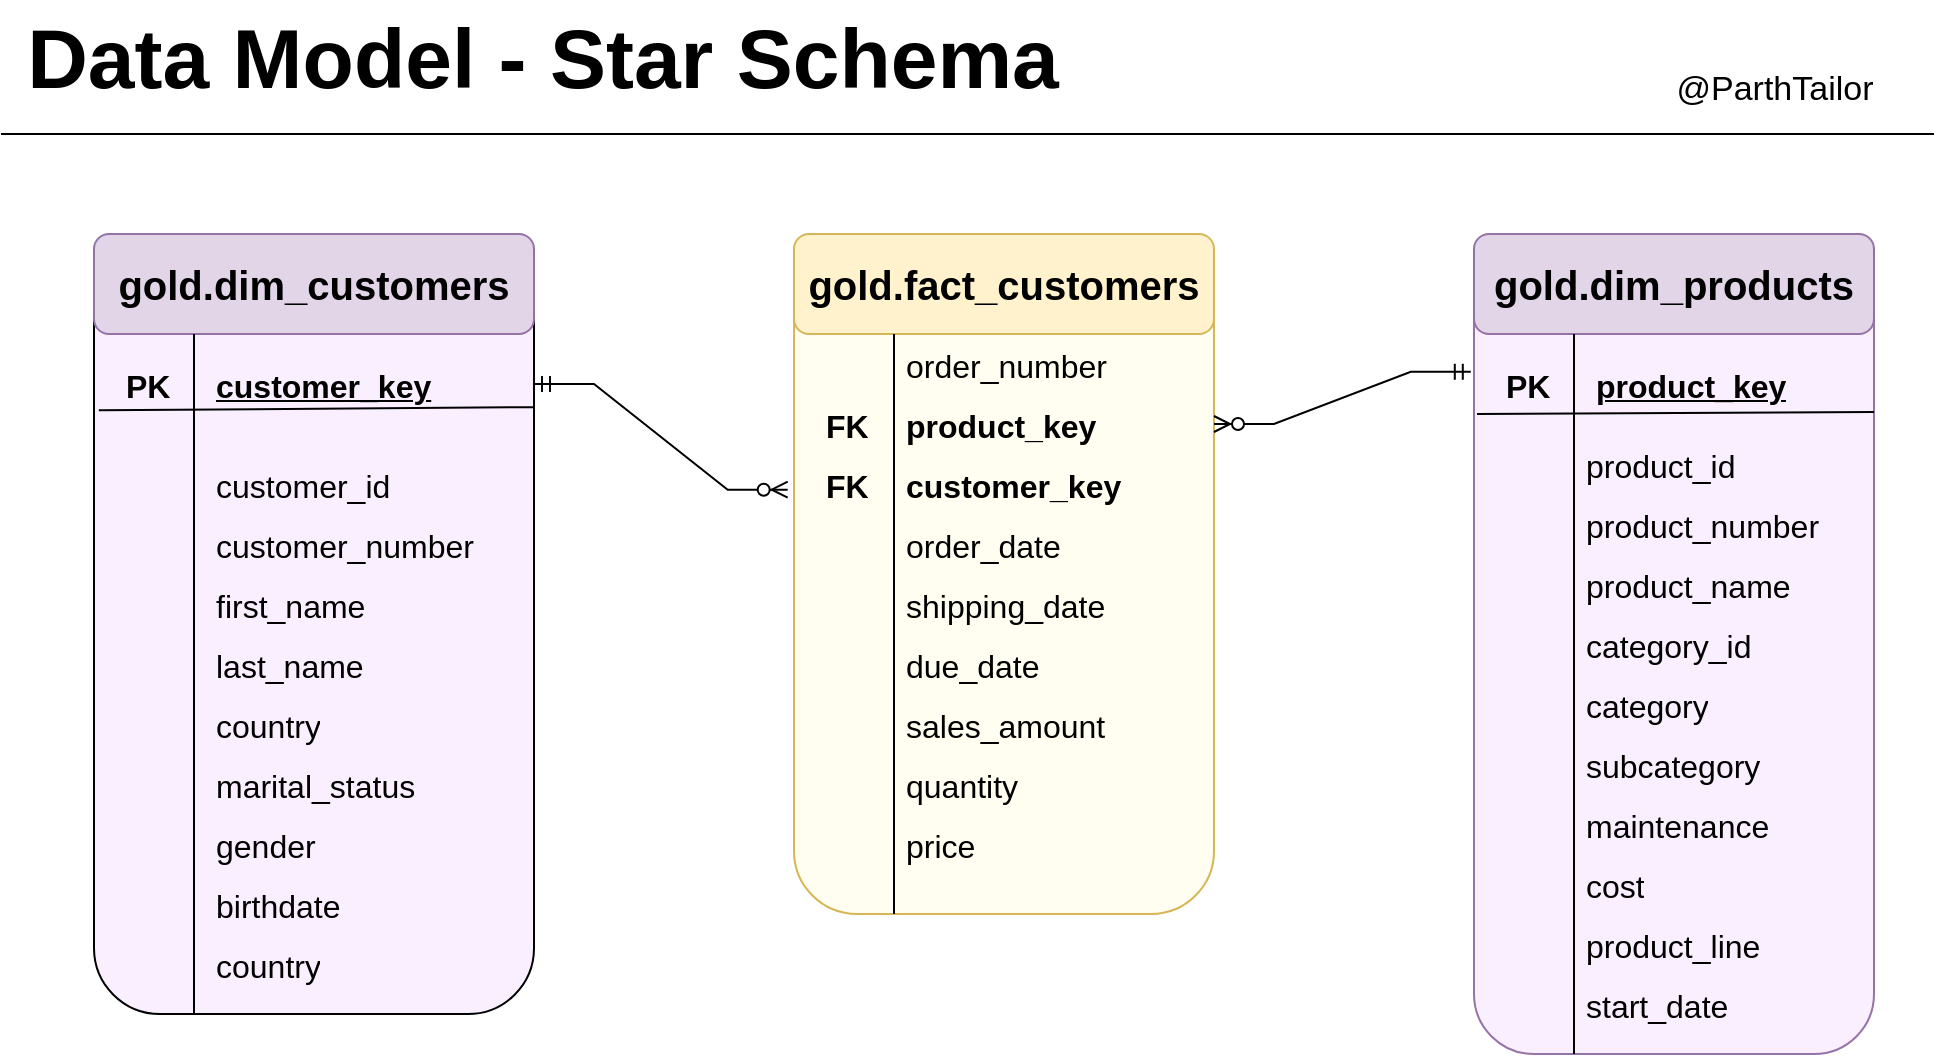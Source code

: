 <mxfile version="27.0.5">
  <diagram name="Page-1" id="qD4dpsAiRc_fLkRLtmph">
    <mxGraphModel dx="1042" dy="634" grid="1" gridSize="10" guides="1" tooltips="1" connect="1" arrows="1" fold="1" page="1" pageScale="1" pageWidth="1100" pageHeight="850" math="0" shadow="0">
      <root>
        <mxCell id="0" />
        <mxCell id="1" parent="0" />
        <mxCell id="merBDp5Z0AqTk0g_Nte9-50" value="" style="endArrow=none;html=1;rounded=0;" parent="1" edge="1">
          <mxGeometry width="50" height="50" relative="1" as="geometry">
            <mxPoint x="53.5" y="130" as="sourcePoint" />
            <mxPoint x="1020" y="130" as="targetPoint" />
          </mxGeometry>
        </mxCell>
        <mxCell id="merBDp5Z0AqTk0g_Nte9-57" value="&lt;b&gt;&lt;font style=&quot;font-size: 42px;&quot;&gt;Data Model - Star Schema&lt;/font&gt;&lt;/b&gt;" style="text;html=1;align=center;verticalAlign=middle;resizable=0;points=[];autosize=1;strokeColor=none;fillColor=none;" parent="1" vertex="1">
          <mxGeometry x="53.5" y="63" width="540" height="60" as="geometry" />
        </mxCell>
        <mxCell id="merBDp5Z0AqTk0g_Nte9-58" value="&lt;font style=&quot;font-size: 17px;&quot;&gt;@ParthTailor&lt;/font&gt;" style="text;html=1;align=center;verticalAlign=middle;resizable=0;points=[];autosize=1;strokeColor=none;fillColor=none;" parent="1" vertex="1">
          <mxGeometry x="880" y="93" width="120" height="30" as="geometry" />
        </mxCell>
        <mxCell id="-Ro3d89DTqJSnpWTTzYj-32" value="" style="rounded=1;whiteSpace=wrap;html=1;fillColor=#FAEFFF;" vertex="1" parent="1">
          <mxGeometry x="100" y="180" width="220" height="390" as="geometry" />
        </mxCell>
        <mxCell id="-Ro3d89DTqJSnpWTTzYj-33" value="&lt;font style=&quot;font-size: 20px;&quot;&gt;&lt;b style=&quot;&quot;&gt;gold.dim_customers&lt;/b&gt;&lt;/font&gt;" style="rounded=1;whiteSpace=wrap;html=1;fillColor=#e1d5e7;strokeColor=#9673a6;" vertex="1" parent="1">
          <mxGeometry x="100" y="180" width="220" height="50" as="geometry" />
        </mxCell>
        <mxCell id="-Ro3d89DTqJSnpWTTzYj-34" value="" style="endArrow=none;html=1;rounded=0;" edge="1" parent="1">
          <mxGeometry width="50" height="50" relative="1" as="geometry">
            <mxPoint x="150" y="230.003" as="sourcePoint" />
            <mxPoint x="150" y="570" as="targetPoint" />
          </mxGeometry>
        </mxCell>
        <mxCell id="-Ro3d89DTqJSnpWTTzYj-38" value="" style="endArrow=none;html=1;rounded=0;entryX=1;entryY=0.222;entryDx=0;entryDy=0;entryPerimeter=0;exitX=0.011;exitY=0.226;exitDx=0;exitDy=0;exitPerimeter=0;" edge="1" parent="1" source="-Ro3d89DTqJSnpWTTzYj-32" target="-Ro3d89DTqJSnpWTTzYj-32">
          <mxGeometry width="50" height="50" relative="1" as="geometry">
            <mxPoint x="110" y="280" as="sourcePoint" />
            <mxPoint x="330" y="280" as="targetPoint" />
          </mxGeometry>
        </mxCell>
        <mxCell id="-Ro3d89DTqJSnpWTTzYj-39" value="&lt;font style=&quot;font-size: 16px;&quot;&gt;&lt;b&gt;PK&lt;/b&gt;&lt;/font&gt;" style="text;strokeColor=none;fillColor=none;spacingLeft=4;spacingRight=4;overflow=hidden;rotatable=0;points=[[0,0.5],[1,0.5]];portConstraint=eastwest;fontSize=12;whiteSpace=wrap;html=1;" vertex="1" parent="1">
          <mxGeometry x="110" y="240" width="40" height="30" as="geometry" />
        </mxCell>
        <mxCell id="-Ro3d89DTqJSnpWTTzYj-40" value="" style="rounded=1;whiteSpace=wrap;html=1;fillColor=#FFFEF0;strokeColor=#d6b656;" vertex="1" parent="1">
          <mxGeometry x="450" y="180" width="210" height="340" as="geometry" />
        </mxCell>
        <mxCell id="-Ro3d89DTqJSnpWTTzYj-41" value="&lt;font style=&quot;font-size: 20px;&quot;&gt;&lt;b style=&quot;&quot;&gt;gold.fact_customers&lt;/b&gt;&lt;/font&gt;" style="rounded=1;whiteSpace=wrap;html=1;fillColor=#fff2cc;strokeColor=#d6b656;" vertex="1" parent="1">
          <mxGeometry x="450" y="180" width="210" height="50" as="geometry" />
        </mxCell>
        <mxCell id="-Ro3d89DTqJSnpWTTzYj-42" value="" style="endArrow=none;html=1;rounded=0;" edge="1" parent="1">
          <mxGeometry width="50" height="50" relative="1" as="geometry">
            <mxPoint x="500" y="230.003" as="sourcePoint" />
            <mxPoint x="500" y="520" as="targetPoint" />
          </mxGeometry>
        </mxCell>
        <mxCell id="-Ro3d89DTqJSnpWTTzYj-45" value="" style="rounded=1;whiteSpace=wrap;html=1;fillColor=#FAEFFF;strokeColor=#9673a6;" vertex="1" parent="1">
          <mxGeometry x="790" y="180" width="200" height="410" as="geometry" />
        </mxCell>
        <mxCell id="-Ro3d89DTqJSnpWTTzYj-46" value="&lt;font style=&quot;font-size: 20px;&quot;&gt;&lt;b style=&quot;&quot;&gt;gold.dim_products&lt;/b&gt;&lt;/font&gt;" style="rounded=1;whiteSpace=wrap;html=1;fillColor=#e1d5e7;strokeColor=#9673a6;" vertex="1" parent="1">
          <mxGeometry x="790" y="180" width="200" height="50" as="geometry" />
        </mxCell>
        <mxCell id="-Ro3d89DTqJSnpWTTzYj-47" value="" style="endArrow=none;html=1;rounded=0;" edge="1" parent="1">
          <mxGeometry width="50" height="50" relative="1" as="geometry">
            <mxPoint x="840" y="230.003" as="sourcePoint" />
            <mxPoint x="840" y="590" as="targetPoint" />
          </mxGeometry>
        </mxCell>
        <mxCell id="-Ro3d89DTqJSnpWTTzYj-49" value="&lt;font style=&quot;font-size: 16px;&quot;&gt;&lt;b&gt;PK&lt;/b&gt;&lt;/font&gt;" style="text;strokeColor=none;fillColor=none;spacingLeft=4;spacingRight=4;overflow=hidden;rotatable=0;points=[[0,0.5],[1,0.5]];portConstraint=eastwest;fontSize=12;whiteSpace=wrap;html=1;" vertex="1" parent="1">
          <mxGeometry x="800" y="240" width="40" height="30" as="geometry" />
        </mxCell>
        <mxCell id="-Ro3d89DTqJSnpWTTzYj-51" value="&lt;u&gt;&lt;b&gt;&lt;font style=&quot;font-size: 16px;&quot;&gt;customer_key&lt;/font&gt;&lt;/b&gt;&lt;/u&gt;" style="text;strokeColor=none;fillColor=none;spacingLeft=4;spacingRight=4;overflow=hidden;rotatable=0;points=[[0,0.5],[1,0.5]];portConstraint=eastwest;fontSize=12;whiteSpace=wrap;html=1;" vertex="1" parent="1">
          <mxGeometry x="155" y="240" width="140" height="30" as="geometry" />
        </mxCell>
        <mxCell id="-Ro3d89DTqJSnpWTTzYj-52" value="&lt;span style=&quot;&quot;&gt;&lt;font style=&quot;font-size: 16px;&quot;&gt;customer_id&lt;/font&gt;&lt;/span&gt;" style="text;strokeColor=none;fillColor=none;spacingLeft=4;spacingRight=4;overflow=hidden;rotatable=0;points=[[0,0.5],[1,0.5]];portConstraint=eastwest;fontSize=12;whiteSpace=wrap;html=1;fontStyle=0" vertex="1" parent="1">
          <mxGeometry x="155" y="290" width="185" height="30" as="geometry" />
        </mxCell>
        <mxCell id="-Ro3d89DTqJSnpWTTzYj-79" value="&lt;span style=&quot;&quot;&gt;&lt;font style=&quot;font-size: 16px;&quot;&gt;customer_number&lt;/font&gt;&lt;/span&gt;" style="text;strokeColor=none;fillColor=none;spacingLeft=4;spacingRight=4;overflow=hidden;rotatable=0;points=[[0,0.5],[1,0.5]];portConstraint=eastwest;fontSize=12;whiteSpace=wrap;html=1;fontStyle=0" vertex="1" parent="1">
          <mxGeometry x="155" y="320" width="185" height="30" as="geometry" />
        </mxCell>
        <mxCell id="-Ro3d89DTqJSnpWTTzYj-80" value="&lt;span style=&quot;&quot;&gt;&lt;font style=&quot;font-size: 16px;&quot;&gt;first_name&lt;/font&gt;&lt;/span&gt;" style="text;strokeColor=none;fillColor=none;spacingLeft=4;spacingRight=4;overflow=hidden;rotatable=0;points=[[0,0.5],[1,0.5]];portConstraint=eastwest;fontSize=12;whiteSpace=wrap;html=1;fontStyle=0" vertex="1" parent="1">
          <mxGeometry x="155" y="350" width="185" height="30" as="geometry" />
        </mxCell>
        <mxCell id="-Ro3d89DTqJSnpWTTzYj-84" value="&lt;span style=&quot;&quot;&gt;&lt;font style=&quot;font-size: 16px;&quot;&gt;last_name&lt;/font&gt;&lt;/span&gt;" style="text;strokeColor=none;fillColor=none;spacingLeft=4;spacingRight=4;overflow=hidden;rotatable=0;points=[[0,0.5],[1,0.5]];portConstraint=eastwest;fontSize=12;whiteSpace=wrap;html=1;fontStyle=0" vertex="1" parent="1">
          <mxGeometry x="155" y="380" width="185" height="30" as="geometry" />
        </mxCell>
        <mxCell id="-Ro3d89DTqJSnpWTTzYj-85" value="&lt;span style=&quot;&quot;&gt;&lt;font style=&quot;font-size: 16px;&quot;&gt;country&lt;/font&gt;&lt;/span&gt;" style="text;strokeColor=none;fillColor=none;spacingLeft=4;spacingRight=4;overflow=hidden;rotatable=0;points=[[0,0.5],[1,0.5]];portConstraint=eastwest;fontSize=12;whiteSpace=wrap;html=1;fontStyle=0" vertex="1" parent="1">
          <mxGeometry x="155" y="410" width="185" height="30" as="geometry" />
        </mxCell>
        <mxCell id="-Ro3d89DTqJSnpWTTzYj-86" value="&lt;span style=&quot;&quot;&gt;&lt;font style=&quot;font-size: 16px;&quot;&gt;marital_status&lt;/font&gt;&lt;/span&gt;" style="text;strokeColor=none;fillColor=none;spacingLeft=4;spacingRight=4;overflow=hidden;rotatable=0;points=[[0,0.5],[1,0.5]];portConstraint=eastwest;fontSize=12;whiteSpace=wrap;html=1;fontStyle=0" vertex="1" parent="1">
          <mxGeometry x="155" y="440" width="185" height="30" as="geometry" />
        </mxCell>
        <mxCell id="-Ro3d89DTqJSnpWTTzYj-87" value="&lt;span style=&quot;&quot;&gt;&lt;font style=&quot;font-size: 16px;&quot;&gt;gender&lt;/font&gt;&lt;/span&gt;" style="text;strokeColor=none;fillColor=none;spacingLeft=4;spacingRight=4;overflow=hidden;rotatable=0;points=[[0,0.5],[1,0.5]];portConstraint=eastwest;fontSize=12;whiteSpace=wrap;html=1;fontStyle=0" vertex="1" parent="1">
          <mxGeometry x="155" y="470" width="185" height="30" as="geometry" />
        </mxCell>
        <mxCell id="-Ro3d89DTqJSnpWTTzYj-88" value="&lt;span style=&quot;&quot;&gt;&lt;font style=&quot;font-size: 16px;&quot;&gt;birthdate&lt;/font&gt;&lt;/span&gt;" style="text;strokeColor=none;fillColor=none;spacingLeft=4;spacingRight=4;overflow=hidden;rotatable=0;points=[[0,0.5],[1,0.5]];portConstraint=eastwest;fontSize=12;whiteSpace=wrap;html=1;fontStyle=0" vertex="1" parent="1">
          <mxGeometry x="155" y="500" width="185" height="30" as="geometry" />
        </mxCell>
        <mxCell id="-Ro3d89DTqJSnpWTTzYj-89" value="&lt;span style=&quot;&quot;&gt;&lt;font style=&quot;font-size: 16px;&quot;&gt;country&lt;/font&gt;&lt;/span&gt;" style="text;strokeColor=none;fillColor=none;spacingLeft=4;spacingRight=4;overflow=hidden;rotatable=0;points=[[0,0.5],[1,0.5]];portConstraint=eastwest;fontSize=12;whiteSpace=wrap;html=1;fontStyle=0" vertex="1" parent="1">
          <mxGeometry x="155" y="530" width="185" height="30" as="geometry" />
        </mxCell>
        <mxCell id="-Ro3d89DTqJSnpWTTzYj-90" value="&lt;span style=&quot;&quot;&gt;&lt;font style=&quot;font-size: 16px;&quot;&gt;&lt;b&gt;customer_key&lt;/b&gt;&lt;/font&gt;&lt;/span&gt;" style="text;strokeColor=none;fillColor=none;spacingLeft=4;spacingRight=4;overflow=hidden;rotatable=0;points=[[0,0.5],[1,0.5]];portConstraint=eastwest;fontSize=12;whiteSpace=wrap;html=1;fontStyle=0" vertex="1" parent="1">
          <mxGeometry x="500" y="290" width="185" height="30" as="geometry" />
        </mxCell>
        <mxCell id="-Ro3d89DTqJSnpWTTzYj-91" value="&lt;span style=&quot;&quot;&gt;&lt;font style=&quot;font-size: 16px;&quot;&gt;order_date&lt;/font&gt;&lt;/span&gt;" style="text;strokeColor=none;fillColor=none;spacingLeft=4;spacingRight=4;overflow=hidden;rotatable=0;points=[[0,0.5],[1,0.5]];portConstraint=eastwest;fontSize=12;whiteSpace=wrap;html=1;fontStyle=0" vertex="1" parent="1">
          <mxGeometry x="500" y="320" width="185" height="30" as="geometry" />
        </mxCell>
        <mxCell id="-Ro3d89DTqJSnpWTTzYj-92" value="&lt;span style=&quot;&quot;&gt;&lt;font style=&quot;font-size: 16px;&quot;&gt;shipping_date&lt;/font&gt;&lt;/span&gt;" style="text;strokeColor=none;fillColor=none;spacingLeft=4;spacingRight=4;overflow=hidden;rotatable=0;points=[[0,0.5],[1,0.5]];portConstraint=eastwest;fontSize=12;whiteSpace=wrap;html=1;fontStyle=0" vertex="1" parent="1">
          <mxGeometry x="500" y="350" width="185" height="30" as="geometry" />
        </mxCell>
        <mxCell id="-Ro3d89DTqJSnpWTTzYj-93" value="&lt;span style=&quot;&quot;&gt;&lt;font style=&quot;font-size: 16px;&quot;&gt;due_date&lt;/font&gt;&lt;/span&gt;" style="text;strokeColor=none;fillColor=none;spacingLeft=4;spacingRight=4;overflow=hidden;rotatable=0;points=[[0,0.5],[1,0.5]];portConstraint=eastwest;fontSize=12;whiteSpace=wrap;html=1;fontStyle=0" vertex="1" parent="1">
          <mxGeometry x="500" y="380" width="185" height="30" as="geometry" />
        </mxCell>
        <mxCell id="-Ro3d89DTqJSnpWTTzYj-94" value="&lt;span style=&quot;&quot;&gt;&lt;font style=&quot;font-size: 16px;&quot;&gt;sales_amount&lt;/font&gt;&lt;/span&gt;" style="text;strokeColor=none;fillColor=none;spacingLeft=4;spacingRight=4;overflow=hidden;rotatable=0;points=[[0,0.5],[1,0.5]];portConstraint=eastwest;fontSize=12;whiteSpace=wrap;html=1;fontStyle=0" vertex="1" parent="1">
          <mxGeometry x="500" y="410" width="185" height="30" as="geometry" />
        </mxCell>
        <mxCell id="-Ro3d89DTqJSnpWTTzYj-95" value="&lt;span style=&quot;&quot;&gt;&lt;font style=&quot;font-size: 16px;&quot;&gt;quantity&lt;/font&gt;&lt;/span&gt;" style="text;strokeColor=none;fillColor=none;spacingLeft=4;spacingRight=4;overflow=hidden;rotatable=0;points=[[0,0.5],[1,0.5]];portConstraint=eastwest;fontSize=12;whiteSpace=wrap;html=1;fontStyle=0" vertex="1" parent="1">
          <mxGeometry x="500" y="440" width="185" height="30" as="geometry" />
        </mxCell>
        <mxCell id="-Ro3d89DTqJSnpWTTzYj-96" value="&lt;span style=&quot;font-size: 16px;&quot;&gt;price&lt;/span&gt;" style="text;strokeColor=none;fillColor=none;spacingLeft=4;spacingRight=4;overflow=hidden;rotatable=0;points=[[0,0.5],[1,0.5]];portConstraint=eastwest;fontSize=12;whiteSpace=wrap;html=1;fontStyle=0" vertex="1" parent="1">
          <mxGeometry x="500" y="470" width="185" height="30" as="geometry" />
        </mxCell>
        <mxCell id="-Ro3d89DTqJSnpWTTzYj-99" value="&lt;span style=&quot;&quot;&gt;&lt;font style=&quot;font-size: 16px;&quot;&gt;product_id&lt;/font&gt;&lt;/span&gt;" style="text;strokeColor=none;fillColor=none;spacingLeft=4;spacingRight=4;overflow=hidden;rotatable=0;points=[[0,0.5],[1,0.5]];portConstraint=eastwest;fontSize=12;whiteSpace=wrap;html=1;fontStyle=0" vertex="1" parent="1">
          <mxGeometry x="840" y="280" width="185" height="30" as="geometry" />
        </mxCell>
        <mxCell id="-Ro3d89DTqJSnpWTTzYj-100" value="&lt;span style=&quot;&quot;&gt;&lt;font style=&quot;font-size: 16px;&quot;&gt;product_number&lt;/font&gt;&lt;/span&gt;" style="text;strokeColor=none;fillColor=none;spacingLeft=4;spacingRight=4;overflow=hidden;rotatable=0;points=[[0,0.5],[1,0.5]];portConstraint=eastwest;fontSize=12;whiteSpace=wrap;html=1;fontStyle=0" vertex="1" parent="1">
          <mxGeometry x="840" y="310" width="185" height="30" as="geometry" />
        </mxCell>
        <mxCell id="-Ro3d89DTqJSnpWTTzYj-101" value="&lt;span style=&quot;&quot;&gt;&lt;font style=&quot;font-size: 16px;&quot;&gt;product_name&lt;/font&gt;&lt;/span&gt;" style="text;strokeColor=none;fillColor=none;spacingLeft=4;spacingRight=4;overflow=hidden;rotatable=0;points=[[0,0.5],[1,0.5]];portConstraint=eastwest;fontSize=12;whiteSpace=wrap;html=1;fontStyle=0" vertex="1" parent="1">
          <mxGeometry x="840" y="340" width="185" height="30" as="geometry" />
        </mxCell>
        <mxCell id="-Ro3d89DTqJSnpWTTzYj-102" value="&lt;span style=&quot;&quot;&gt;&lt;font style=&quot;font-size: 16px;&quot;&gt;category_id&lt;/font&gt;&lt;/span&gt;" style="text;strokeColor=none;fillColor=none;spacingLeft=4;spacingRight=4;overflow=hidden;rotatable=0;points=[[0,0.5],[1,0.5]];portConstraint=eastwest;fontSize=12;whiteSpace=wrap;html=1;fontStyle=0" vertex="1" parent="1">
          <mxGeometry x="840" y="370" width="185" height="30" as="geometry" />
        </mxCell>
        <mxCell id="-Ro3d89DTqJSnpWTTzYj-103" value="&lt;span style=&quot;&quot;&gt;&lt;font style=&quot;font-size: 16px;&quot;&gt;category&lt;/font&gt;&lt;/span&gt;" style="text;strokeColor=none;fillColor=none;spacingLeft=4;spacingRight=4;overflow=hidden;rotatable=0;points=[[0,0.5],[1,0.5]];portConstraint=eastwest;fontSize=12;whiteSpace=wrap;html=1;fontStyle=0" vertex="1" parent="1">
          <mxGeometry x="840" y="400" width="185" height="30" as="geometry" />
        </mxCell>
        <mxCell id="-Ro3d89DTqJSnpWTTzYj-104" value="&lt;span style=&quot;&quot;&gt;&lt;font style=&quot;font-size: 16px;&quot;&gt;subcategory&lt;/font&gt;&lt;/span&gt;" style="text;strokeColor=none;fillColor=none;spacingLeft=4;spacingRight=4;overflow=hidden;rotatable=0;points=[[0,0.5],[1,0.5]];portConstraint=eastwest;fontSize=12;whiteSpace=wrap;html=1;fontStyle=0" vertex="1" parent="1">
          <mxGeometry x="840" y="430" width="185" height="30" as="geometry" />
        </mxCell>
        <mxCell id="-Ro3d89DTqJSnpWTTzYj-108" value="&lt;span style=&quot;&quot;&gt;&lt;font style=&quot;font-size: 16px;&quot;&gt;maintenance&lt;/font&gt;&lt;/span&gt;" style="text;strokeColor=none;fillColor=none;spacingLeft=4;spacingRight=4;overflow=hidden;rotatable=0;points=[[0,0.5],[1,0.5]];portConstraint=eastwest;fontSize=12;whiteSpace=wrap;html=1;fontStyle=0" vertex="1" parent="1">
          <mxGeometry x="840" y="460" width="185" height="30" as="geometry" />
        </mxCell>
        <mxCell id="-Ro3d89DTqJSnpWTTzYj-109" value="&lt;span style=&quot;&quot;&gt;&lt;font style=&quot;font-size: 16px;&quot;&gt;cost&lt;/font&gt;&lt;/span&gt;" style="text;strokeColor=none;fillColor=none;spacingLeft=4;spacingRight=4;overflow=hidden;rotatable=0;points=[[0,0.5],[1,0.5]];portConstraint=eastwest;fontSize=12;whiteSpace=wrap;html=1;fontStyle=0" vertex="1" parent="1">
          <mxGeometry x="840" y="490" width="185" height="30" as="geometry" />
        </mxCell>
        <mxCell id="-Ro3d89DTqJSnpWTTzYj-110" value="&lt;span style=&quot;&quot;&gt;&lt;font style=&quot;font-size: 16px;&quot;&gt;product_line&lt;/font&gt;&lt;/span&gt;" style="text;strokeColor=none;fillColor=none;spacingLeft=4;spacingRight=4;overflow=hidden;rotatable=0;points=[[0,0.5],[1,0.5]];portConstraint=eastwest;fontSize=12;whiteSpace=wrap;html=1;fontStyle=0" vertex="1" parent="1">
          <mxGeometry x="840" y="520" width="185" height="30" as="geometry" />
        </mxCell>
        <mxCell id="-Ro3d89DTqJSnpWTTzYj-111" value="&lt;span style=&quot;&quot;&gt;&lt;font style=&quot;font-size: 16px;&quot;&gt;order_number&lt;/font&gt;&lt;/span&gt;" style="text;strokeColor=none;fillColor=none;spacingLeft=4;spacingRight=4;overflow=hidden;rotatable=0;points=[[0,0.5],[1,0.5]];portConstraint=eastwest;fontSize=12;whiteSpace=wrap;html=1;fontStyle=0" vertex="1" parent="1">
          <mxGeometry x="500" y="230" width="185" height="30" as="geometry" />
        </mxCell>
        <mxCell id="-Ro3d89DTqJSnpWTTzYj-112" value="&lt;span style=&quot;&quot;&gt;&lt;font style=&quot;font-size: 16px;&quot;&gt;&lt;b&gt;product_key&lt;/b&gt;&lt;/font&gt;&lt;/span&gt;" style="text;strokeColor=none;fillColor=none;spacingLeft=4;spacingRight=4;overflow=hidden;rotatable=0;points=[[0,0.5],[1,0.5]];portConstraint=eastwest;fontSize=12;whiteSpace=wrap;html=1;fontStyle=0" vertex="1" parent="1">
          <mxGeometry x="500" y="260" width="160" height="30" as="geometry" />
        </mxCell>
        <mxCell id="-Ro3d89DTqJSnpWTTzYj-114" value="&lt;font style=&quot;font-size: 16px;&quot;&gt;&lt;b&gt;FK&lt;/b&gt;&lt;/font&gt;" style="text;strokeColor=none;fillColor=none;spacingLeft=4;spacingRight=4;overflow=hidden;rotatable=0;points=[[0,0.5],[1,0.5]];portConstraint=eastwest;fontSize=12;whiteSpace=wrap;html=1;" vertex="1" parent="1">
          <mxGeometry x="460" y="260" width="40" height="30" as="geometry" />
        </mxCell>
        <mxCell id="-Ro3d89DTqJSnpWTTzYj-115" value="&lt;font style=&quot;font-size: 16px;&quot;&gt;&lt;b&gt;FK&lt;/b&gt;&lt;/font&gt;" style="text;strokeColor=none;fillColor=none;spacingLeft=4;spacingRight=4;overflow=hidden;rotatable=0;points=[[0,0.5],[1,0.5]];portConstraint=eastwest;fontSize=12;whiteSpace=wrap;html=1;" vertex="1" parent="1">
          <mxGeometry x="460" y="290" width="40" height="30" as="geometry" />
        </mxCell>
        <mxCell id="-Ro3d89DTqJSnpWTTzYj-116" value="" style="endArrow=none;html=1;rounded=0;exitX=0.011;exitY=0.226;exitDx=0;exitDy=0;exitPerimeter=0;" edge="1" parent="1">
          <mxGeometry width="50" height="50" relative="1" as="geometry">
            <mxPoint x="791.5" y="270" as="sourcePoint" />
            <mxPoint x="990" y="269" as="targetPoint" />
          </mxGeometry>
        </mxCell>
        <mxCell id="-Ro3d89DTqJSnpWTTzYj-117" value="&lt;u&gt;&lt;b&gt;&lt;font style=&quot;font-size: 16px;&quot;&gt;product_key&lt;/font&gt;&lt;/b&gt;&lt;/u&gt;" style="text;strokeColor=none;fillColor=none;spacingLeft=4;spacingRight=4;overflow=hidden;rotatable=0;points=[[0,0.5],[1,0.5]];portConstraint=eastwest;fontSize=12;whiteSpace=wrap;html=1;" vertex="1" parent="1">
          <mxGeometry x="845" y="240" width="140" height="30" as="geometry" />
        </mxCell>
        <mxCell id="-Ro3d89DTqJSnpWTTzYj-120" value="&lt;span style=&quot;&quot;&gt;&lt;font style=&quot;font-size: 16px;&quot;&gt;start_date&lt;/font&gt;&lt;/span&gt;" style="text;strokeColor=none;fillColor=none;spacingLeft=4;spacingRight=4;overflow=hidden;rotatable=0;points=[[0,0.5],[1,0.5]];portConstraint=eastwest;fontSize=12;whiteSpace=wrap;html=1;fontStyle=0" vertex="1" parent="1">
          <mxGeometry x="840" y="550" width="185" height="30" as="geometry" />
        </mxCell>
        <mxCell id="-Ro3d89DTqJSnpWTTzYj-121" value="" style="edgeStyle=entityRelationEdgeStyle;fontSize=12;html=1;endArrow=ERzeroToMany;startArrow=ERmandOne;rounded=0;entryX=-0.015;entryY=0.376;entryDx=0;entryDy=0;entryPerimeter=0;" edge="1" parent="1" target="-Ro3d89DTqJSnpWTTzYj-40">
          <mxGeometry width="100" height="100" relative="1" as="geometry">
            <mxPoint x="320" y="255" as="sourcePoint" />
            <mxPoint x="420" y="155" as="targetPoint" />
          </mxGeometry>
        </mxCell>
        <mxCell id="-Ro3d89DTqJSnpWTTzYj-124" value="" style="edgeStyle=entityRelationEdgeStyle;fontSize=12;html=1;endArrow=ERzeroToMany;startArrow=ERmandOne;rounded=0;exitX=-0.008;exitY=0.168;exitDx=0;exitDy=0;exitPerimeter=0;" edge="1" parent="1" source="-Ro3d89DTqJSnpWTTzYj-45" target="-Ro3d89DTqJSnpWTTzYj-112">
          <mxGeometry width="100" height="100" relative="1" as="geometry">
            <mxPoint x="800" y="260" as="sourcePoint" />
            <mxPoint x="695.8" y="279.97" as="targetPoint" />
            <Array as="points">
              <mxPoint x="560.8" y="654.97" />
              <mxPoint x="540.8" y="644.97" />
              <mxPoint x="620.8" y="654.97" />
            </Array>
          </mxGeometry>
        </mxCell>
      </root>
    </mxGraphModel>
  </diagram>
</mxfile>
